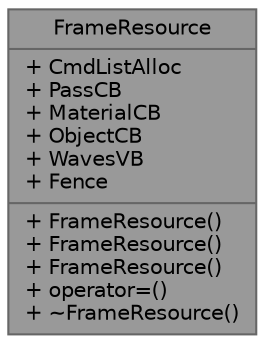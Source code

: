 digraph "FrameResource"
{
 // LATEX_PDF_SIZE
  bgcolor="transparent";
  edge [fontname=Helvetica,fontsize=10,labelfontname=Helvetica,labelfontsize=10];
  node [fontname=Helvetica,fontsize=10,shape=box,height=0.2,width=0.4];
  Node1 [shape=record,label="{FrameResource\n|+ CmdListAlloc\l+ PassCB\l+ MaterialCB\l+ ObjectCB\l+ WavesVB\l+ Fence\l|+ FrameResource()\l+ FrameResource()\l+ FrameResource()\l+ operator=()\l+ ~FrameResource()\l}",height=0.2,width=0.4,color="gray40", fillcolor="grey60", style="filled", fontcolor="black",tooltip=" "];
}
